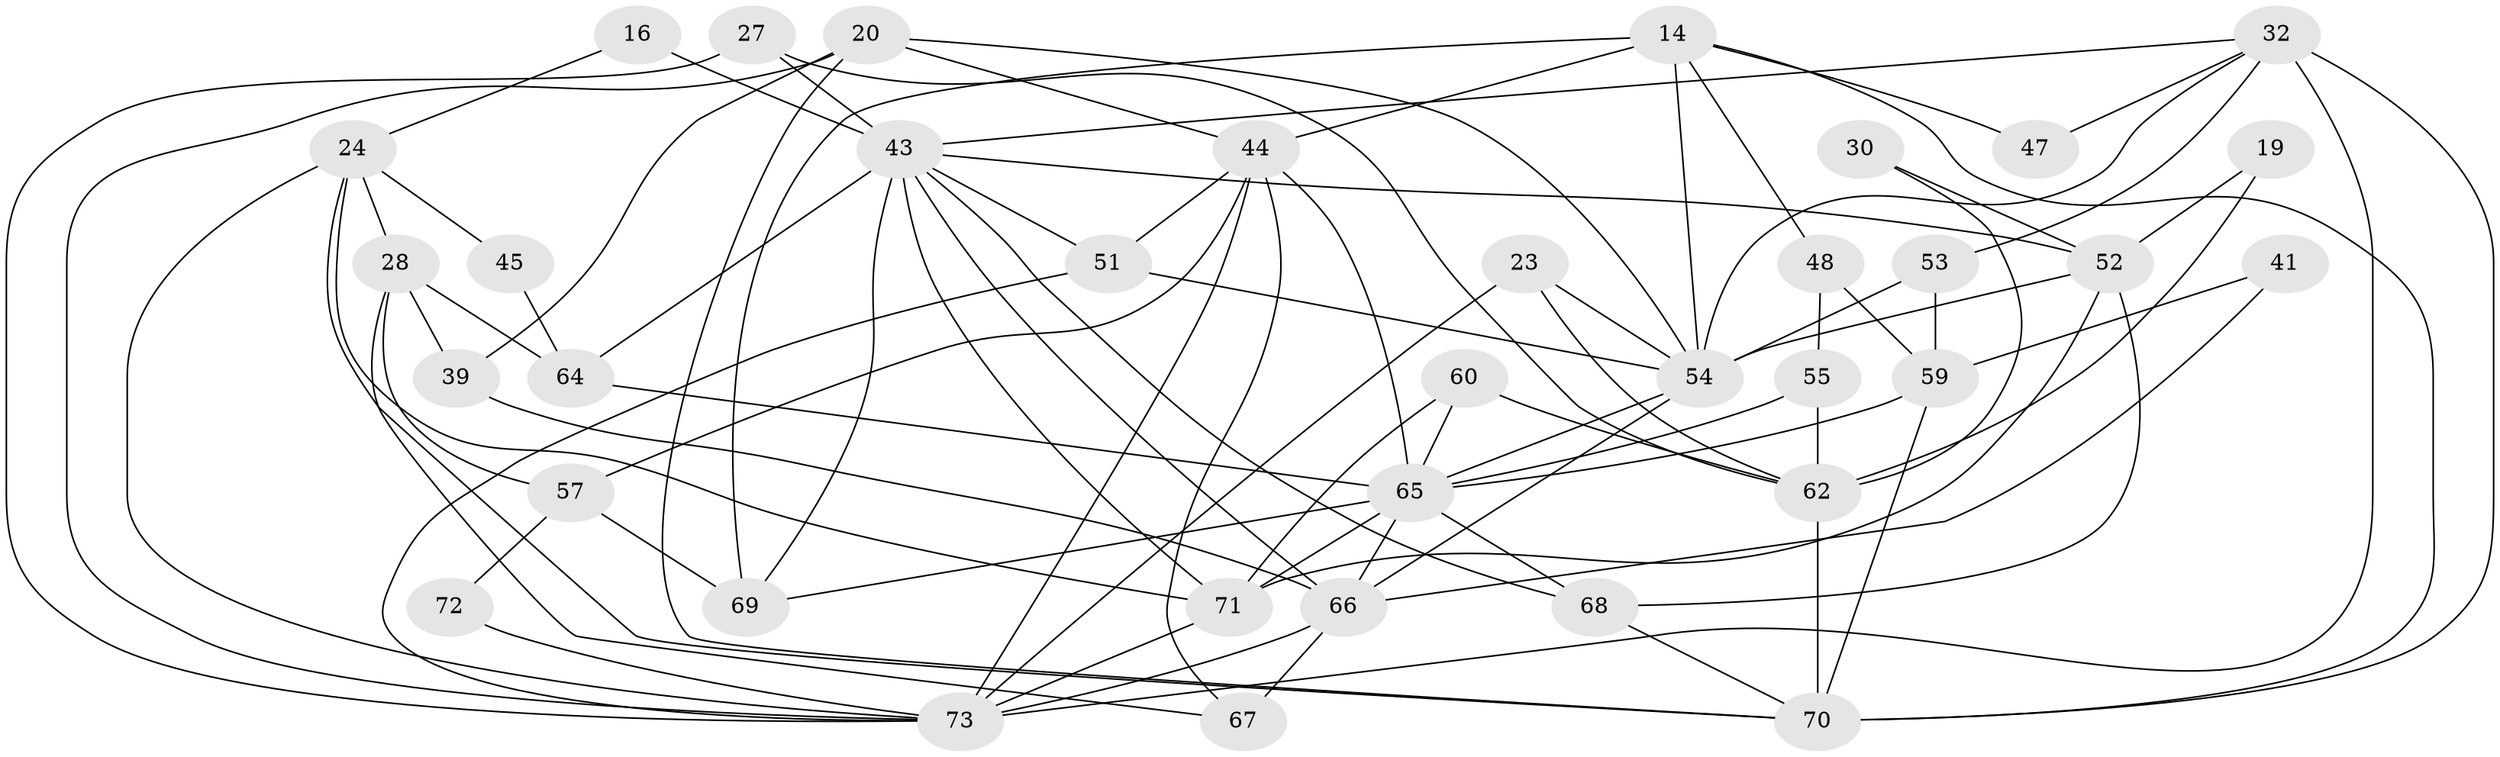 // original degree distribution, {8: 0.0273972602739726, 4: 0.3013698630136986, 3: 0.2602739726027397, 5: 0.2465753424657534, 2: 0.1095890410958904, 6: 0.0410958904109589, 7: 0.0136986301369863}
// Generated by graph-tools (version 1.1) at 2025/51/03/09/25 04:51:57]
// undirected, 36 vertices, 85 edges
graph export_dot {
graph [start="1"]
  node [color=gray90,style=filled];
  14 [super="+8"];
  16 [super="+12"];
  19;
  20;
  23;
  24 [super="+11+22"];
  27;
  28;
  30;
  32 [super="+17"];
  39 [super="+33"];
  41;
  43 [super="+29+13"];
  44 [super="+9+34"];
  45;
  47;
  48;
  51;
  52 [super="+26"];
  53;
  54 [super="+3+7+40"];
  55;
  57 [super="+4"];
  59;
  60;
  62 [super="+21+61"];
  64;
  65 [super="+50+63"];
  66 [super="+1"];
  67 [super="+36"];
  68 [super="+46"];
  69 [super="+2"];
  70 [super="+56"];
  71 [super="+38+35"];
  72;
  73 [super="+42+49"];
  14 -- 47;
  14 -- 69 [weight=2];
  14 -- 48;
  14 -- 44;
  14 -- 70;
  14 -- 54;
  16 -- 24 [weight=2];
  16 -- 43 [weight=3];
  19 -- 52;
  19 -- 62;
  20 -- 39 [weight=2];
  20 -- 70;
  20 -- 44;
  20 -- 73;
  20 -- 54;
  23 -- 54;
  23 -- 73 [weight=2];
  23 -- 62;
  24 -- 28;
  24 -- 73;
  24 -- 45;
  24 -- 70;
  24 -- 71 [weight=2];
  27 -- 62;
  27 -- 43;
  27 -- 73;
  28 -- 57;
  28 -- 64;
  28 -- 67;
  28 -- 39;
  30 -- 52;
  30 -- 62;
  32 -- 70 [weight=2];
  32 -- 53;
  32 -- 47;
  32 -- 43;
  32 -- 73 [weight=2];
  32 -- 54;
  39 -- 66 [weight=2];
  41 -- 59;
  41 -- 66;
  43 -- 51;
  43 -- 52;
  43 -- 69;
  43 -- 66;
  43 -- 64;
  43 -- 71 [weight=3];
  43 -- 68;
  44 -- 65 [weight=2];
  44 -- 51 [weight=3];
  44 -- 67;
  44 -- 73 [weight=2];
  44 -- 57;
  45 -- 64;
  48 -- 55;
  48 -- 59;
  51 -- 73;
  51 -- 54;
  52 -- 68 [weight=2];
  52 -- 71;
  52 -- 54;
  53 -- 59;
  53 -- 54;
  54 -- 66;
  54 -- 65;
  55 -- 62 [weight=2];
  55 -- 65;
  57 -- 69 [weight=2];
  57 -- 72;
  59 -- 65;
  59 -- 70;
  60 -- 62;
  60 -- 71 [weight=2];
  60 -- 65;
  62 -- 70 [weight=2];
  64 -- 65;
  65 -- 71 [weight=2];
  65 -- 66;
  65 -- 68 [weight=2];
  65 -- 69;
  66 -- 67 [weight=2];
  66 -- 73;
  68 -- 70;
  71 -- 73;
  72 -- 73;
}
